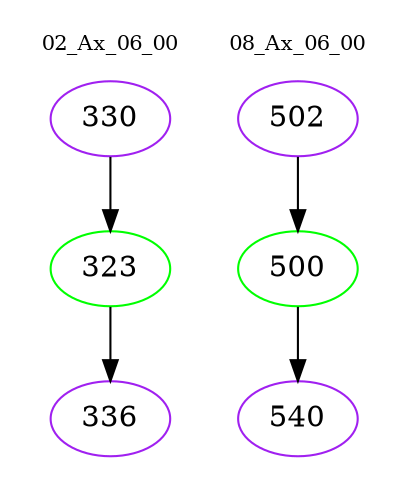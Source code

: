 digraph{
subgraph cluster_0 {
color = white
label = "02_Ax_06_00";
fontsize=10;
T0_330 [label="330", color="purple"]
T0_330 -> T0_323 [color="black"]
T0_323 [label="323", color="green"]
T0_323 -> T0_336 [color="black"]
T0_336 [label="336", color="purple"]
}
subgraph cluster_1 {
color = white
label = "08_Ax_06_00";
fontsize=10;
T1_502 [label="502", color="purple"]
T1_502 -> T1_500 [color="black"]
T1_500 [label="500", color="green"]
T1_500 -> T1_540 [color="black"]
T1_540 [label="540", color="purple"]
}
}
